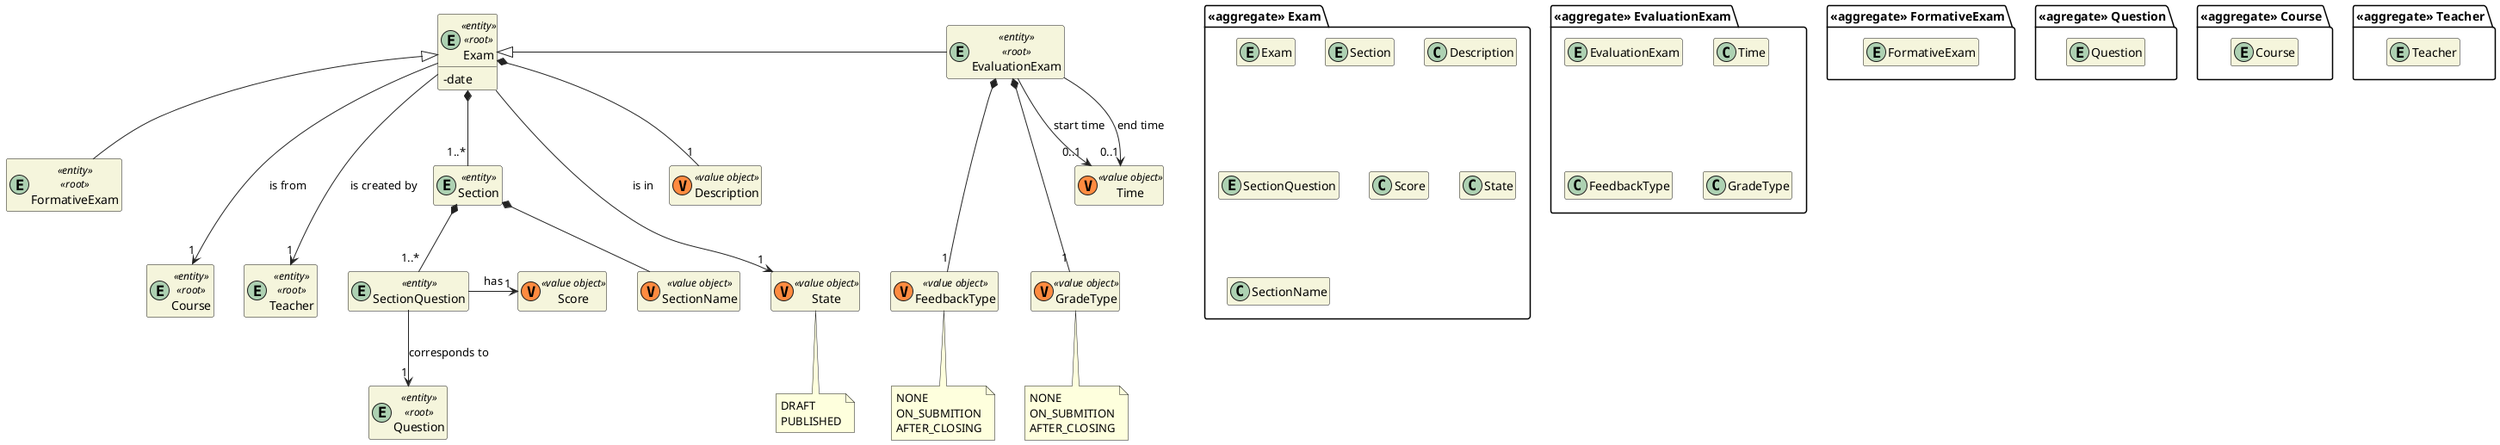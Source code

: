 @startuml US2002_DM

skinparam classAttributeIconSize 0
hide empty attributes
hide empty methods
skinparam classBackgroundColor beige
skinparam ArrowColor #222222

package "<<aggregate>> Exam" {

  entity Exam

  entity Section

  class Description

  entity SectionQuestion
  class Score

  class State

  class SectionName
}

package "<<aggregate>> FormativeExam" {
  entity FormativeExam
}

entity FormativeExam <<entity>> <<root>> {
}

package "<<aggregate>> EvaluationExam" {
  entity EvaluationExam

  class Time
  class FeedbackType
  class GradeType
}

entity EvaluationExam <<entity>> <<root>> {
}

package "<<agregate>> Question" {
  entity Question
}


entity SectionQuestion <<entity>> {
}


package "<<aggregate>> Course" {
  entity Course
}

entity Course <<entity>> <<root>> {
}


package "<<aggregate>> Teacher" {
  entity Teacher
}

entity Teacher <<entity>> <<root>> {
}

entity Exam <<entity>> <<root>> {
  - date
}

entity Section <<entity>> {}

class SectionName <<(V,#FF8B40) value object>> {}
class State <<(V,#FF8B40) value object>> {}

class FeedbackType <<(V,#FF8B40) value object>> {}
class GradeType <<(V,#FF8B40) value object>> {}
class Description <<(V,#FF8B40) value object>> {}
class Time <<(V,#FF8B40) value object>> {}
class Score <<(V,#FF8B40) value object>> {}

entity Question <<entity>> <<root>> {}

Exam <|- EvaluationExam
Exam <|-- FormativeExam

EvaluationExam --> "0..1" Time : start time
EvaluationExam --> "0..1" Time : end time

Exam ---> "1" State : is in

note bottom of State
  DRAFT
  PUBLISHED
end note

Exam *-- "1..*" Section
Exam ---> "1" Course : is from
Exam ---> "1" Teacher : is created by

EvaluationExam *--- "1" FeedbackType
EvaluationExam *--- "1" GradeType
Exam *-- "1" Description

note bottom of FeedbackType
  NONE
  ON_SUBMITION
  AFTER_CLOSING
end note

note bottom of GradeType
  NONE
  ON_SUBMITION
  AFTER_CLOSING
end note

Section *-- "1..*" SectionQuestion
SectionQuestion --> "1" Question : corresponds to
SectionQuestion -> "1" Score : has

Section *-- SectionName


@enduml

